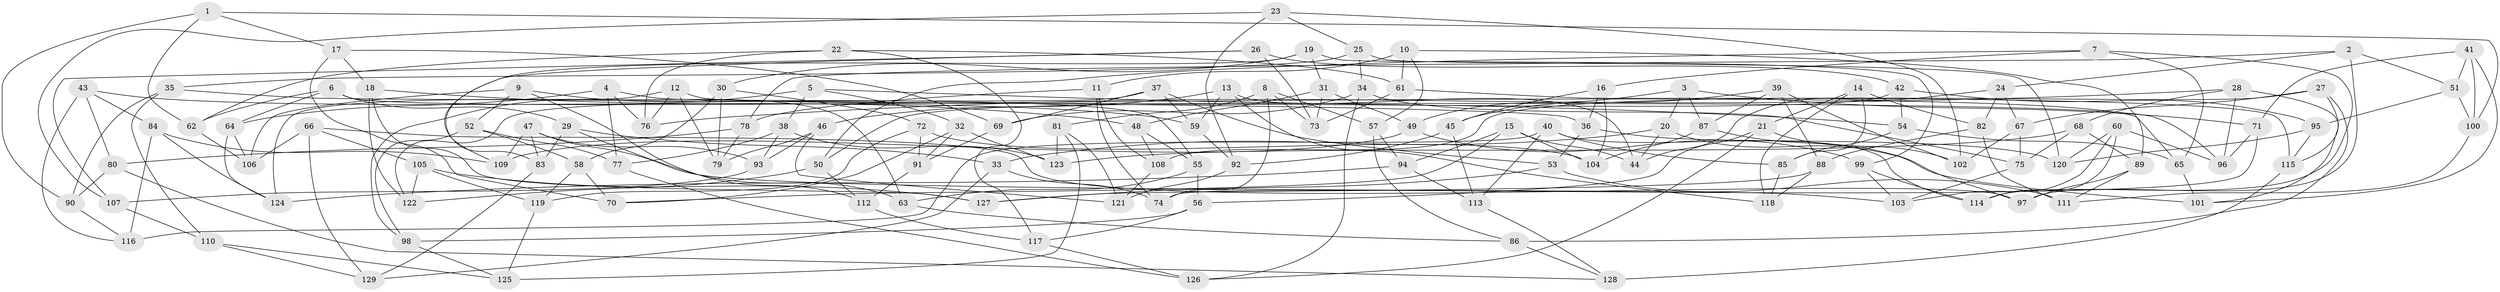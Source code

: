 // Generated by graph-tools (version 1.1) at 2025/03/03/09/25 03:03:05]
// undirected, 129 vertices, 258 edges
graph export_dot {
graph [start="1"]
  node [color=gray90,style=filled];
  1;
  2;
  3;
  4;
  5;
  6;
  7;
  8;
  9;
  10;
  11;
  12;
  13;
  14;
  15;
  16;
  17;
  18;
  19;
  20;
  21;
  22;
  23;
  24;
  25;
  26;
  27;
  28;
  29;
  30;
  31;
  32;
  33;
  34;
  35;
  36;
  37;
  38;
  39;
  40;
  41;
  42;
  43;
  44;
  45;
  46;
  47;
  48;
  49;
  50;
  51;
  52;
  53;
  54;
  55;
  56;
  57;
  58;
  59;
  60;
  61;
  62;
  63;
  64;
  65;
  66;
  67;
  68;
  69;
  70;
  71;
  72;
  73;
  74;
  75;
  76;
  77;
  78;
  79;
  80;
  81;
  82;
  83;
  84;
  85;
  86;
  87;
  88;
  89;
  90;
  91;
  92;
  93;
  94;
  95;
  96;
  97;
  98;
  99;
  100;
  101;
  102;
  103;
  104;
  105;
  106;
  107;
  108;
  109;
  110;
  111;
  112;
  113;
  114;
  115;
  116;
  117;
  118;
  119;
  120;
  121;
  122;
  123;
  124;
  125;
  126;
  127;
  128;
  129;
  1 -- 17;
  1 -- 100;
  1 -- 90;
  1 -- 62;
  2 -- 51;
  2 -- 24;
  2 -- 78;
  2 -- 97;
  3 -- 49;
  3 -- 20;
  3 -- 87;
  3 -- 71;
  4 -- 55;
  4 -- 64;
  4 -- 77;
  4 -- 76;
  5 -- 32;
  5 -- 98;
  5 -- 54;
  5 -- 38;
  6 -- 62;
  6 -- 65;
  6 -- 29;
  6 -- 64;
  7 -- 16;
  7 -- 114;
  7 -- 50;
  7 -- 65;
  8 -- 57;
  8 -- 73;
  8 -- 74;
  8 -- 81;
  9 -- 106;
  9 -- 63;
  9 -- 112;
  9 -- 52;
  10 -- 57;
  10 -- 61;
  10 -- 89;
  10 -- 11;
  11 -- 74;
  11 -- 78;
  11 -- 108;
  12 -- 79;
  12 -- 76;
  12 -- 124;
  12 -- 96;
  13 -- 59;
  13 -- 118;
  13 -- 46;
  13 -- 44;
  14 -- 85;
  14 -- 118;
  14 -- 82;
  14 -- 21;
  15 -- 94;
  15 -- 104;
  15 -- 44;
  15 -- 70;
  16 -- 36;
  16 -- 104;
  16 -- 45;
  17 -- 18;
  17 -- 69;
  17 -- 70;
  18 -- 48;
  18 -- 127;
  18 -- 122;
  19 -- 30;
  19 -- 31;
  19 -- 99;
  19 -- 109;
  20 -- 33;
  20 -- 101;
  20 -- 44;
  21 -- 126;
  21 -- 102;
  21 -- 56;
  22 -- 61;
  22 -- 76;
  22 -- 117;
  22 -- 62;
  23 -- 107;
  23 -- 92;
  23 -- 102;
  23 -- 25;
  24 -- 44;
  24 -- 67;
  24 -- 82;
  25 -- 35;
  25 -- 34;
  25 -- 120;
  26 -- 83;
  26 -- 73;
  26 -- 42;
  26 -- 107;
  27 -- 115;
  27 -- 86;
  27 -- 108;
  27 -- 67;
  28 -- 76;
  28 -- 101;
  28 -- 96;
  28 -- 68;
  29 -- 83;
  29 -- 33;
  29 -- 63;
  30 -- 72;
  30 -- 58;
  30 -- 79;
  31 -- 73;
  31 -- 48;
  31 -- 49;
  32 -- 123;
  32 -- 70;
  32 -- 91;
  33 -- 74;
  33 -- 129;
  34 -- 126;
  34 -- 69;
  34 -- 75;
  35 -- 36;
  35 -- 90;
  35 -- 110;
  36 -- 53;
  36 -- 120;
  37 -- 122;
  37 -- 69;
  37 -- 59;
  37 -- 53;
  38 -- 77;
  38 -- 123;
  38 -- 93;
  39 -- 102;
  39 -- 87;
  39 -- 45;
  39 -- 88;
  40 -- 114;
  40 -- 113;
  40 -- 85;
  40 -- 116;
  41 -- 51;
  41 -- 101;
  41 -- 71;
  41 -- 100;
  42 -- 95;
  42 -- 50;
  42 -- 54;
  43 -- 84;
  43 -- 116;
  43 -- 59;
  43 -- 80;
  45 -- 113;
  45 -- 92;
  46 -- 93;
  46 -- 121;
  46 -- 79;
  47 -- 109;
  47 -- 93;
  47 -- 103;
  47 -- 83;
  48 -- 108;
  48 -- 55;
  49 -- 109;
  49 -- 99;
  50 -- 112;
  50 -- 122;
  51 -- 95;
  51 -- 100;
  52 -- 98;
  52 -- 77;
  52 -- 58;
  53 -- 127;
  53 -- 111;
  54 -- 85;
  54 -- 65;
  55 -- 56;
  55 -- 63;
  56 -- 117;
  56 -- 98;
  57 -- 94;
  57 -- 86;
  58 -- 70;
  58 -- 119;
  59 -- 92;
  60 -- 103;
  60 -- 96;
  60 -- 120;
  60 -- 114;
  61 -- 115;
  61 -- 73;
  62 -- 106;
  63 -- 86;
  64 -- 124;
  64 -- 106;
  65 -- 101;
  66 -- 106;
  66 -- 105;
  66 -- 97;
  66 -- 129;
  67 -- 102;
  67 -- 75;
  68 -- 123;
  68 -- 75;
  68 -- 89;
  69 -- 91;
  71 -- 96;
  71 -- 74;
  72 -- 119;
  72 -- 91;
  72 -- 104;
  75 -- 103;
  77 -- 126;
  78 -- 79;
  78 -- 80;
  80 -- 128;
  80 -- 90;
  81 -- 125;
  81 -- 121;
  81 -- 123;
  82 -- 111;
  82 -- 88;
  83 -- 129;
  84 -- 109;
  84 -- 124;
  84 -- 116;
  85 -- 118;
  86 -- 128;
  87 -- 97;
  87 -- 104;
  88 -- 118;
  88 -- 127;
  89 -- 111;
  89 -- 97;
  90 -- 116;
  91 -- 112;
  92 -- 121;
  93 -- 107;
  94 -- 124;
  94 -- 113;
  95 -- 115;
  95 -- 120;
  98 -- 125;
  99 -- 114;
  99 -- 103;
  100 -- 111;
  105 -- 119;
  105 -- 122;
  105 -- 127;
  107 -- 110;
  108 -- 121;
  110 -- 125;
  110 -- 129;
  112 -- 117;
  113 -- 128;
  115 -- 128;
  117 -- 126;
  119 -- 125;
}
